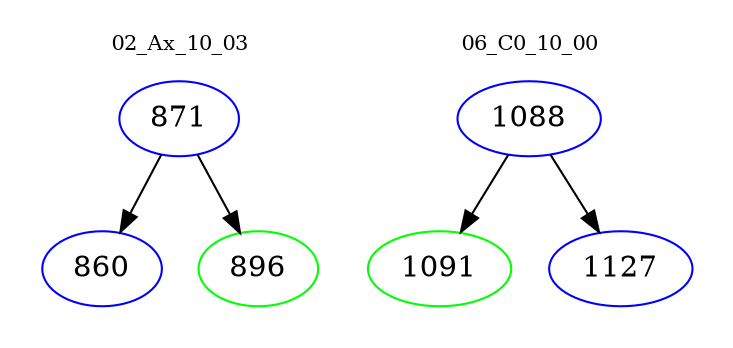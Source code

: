 digraph{
subgraph cluster_0 {
color = white
label = "02_Ax_10_03";
fontsize=10;
T0_871 [label="871", color="blue"]
T0_871 -> T0_860 [color="black"]
T0_860 [label="860", color="blue"]
T0_871 -> T0_896 [color="black"]
T0_896 [label="896", color="green"]
}
subgraph cluster_1 {
color = white
label = "06_C0_10_00";
fontsize=10;
T1_1088 [label="1088", color="blue"]
T1_1088 -> T1_1091 [color="black"]
T1_1091 [label="1091", color="green"]
T1_1088 -> T1_1127 [color="black"]
T1_1127 [label="1127", color="blue"]
}
}
